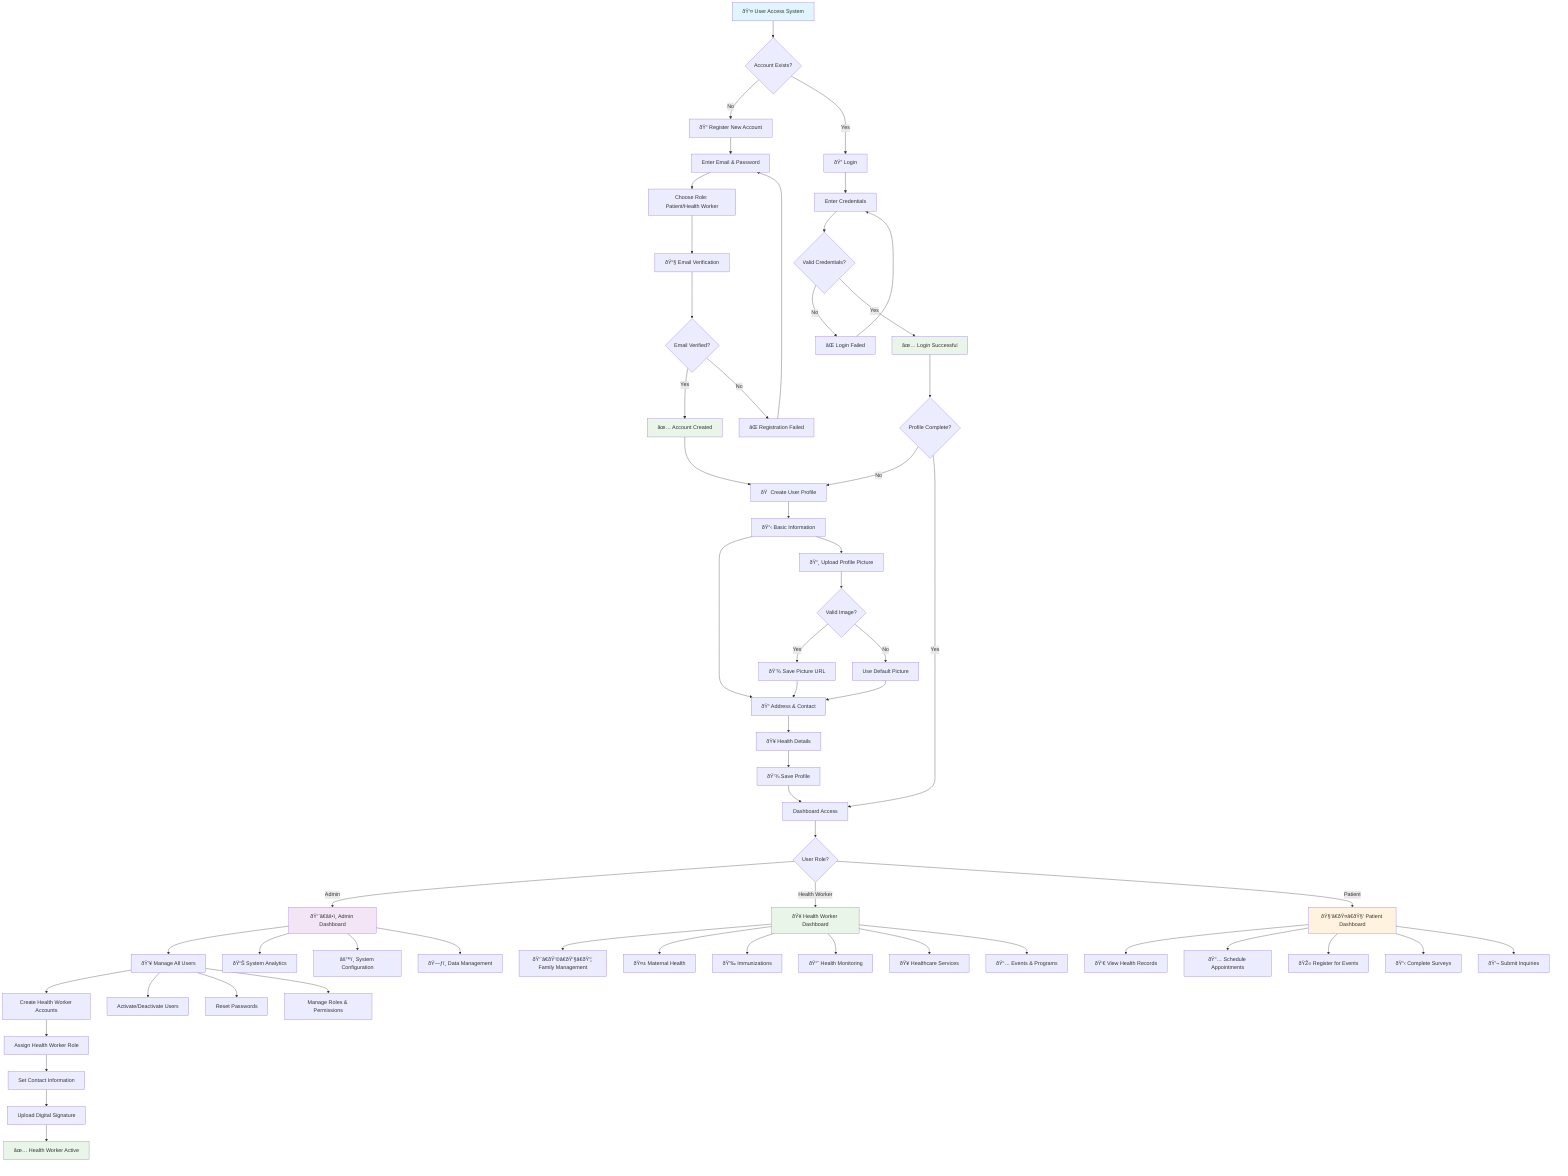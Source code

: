 ﻿flowchart TD
    %% ========================================
    %% USER AUTHENTICATION & ACCOUNT MANAGEMENT FLOW
    %% ========================================
    
    A[ðŸ‘¤ User Access System] --> B{Account Exists?}
    
    %% Registration Flow
    B -->|No| C[ðŸ“ Register New Account]
    C --> C1[Enter Email & Password]
    C1 --> C2[Choose Role: Patient/Health Worker]
    C2 --> C3[ðŸ“§ Email Verification]
    C3 --> C4{Email Verified?}
    C4 -->|Yes| C5[âœ… Account Created]
    C4 -->|No| C6[âŒ Registration Failed]
    C6 --> C1
    C5 --> D[ðŸ  Create User Profile]
    
    %% Login Flow
    B -->|Yes| E[ðŸ” Login]
    E --> E1[Enter Credentials]
    E1 --> E2{Valid Credentials?}
    E2 -->|No| E3[âŒ Login Failed]
    E3 --> E1
    E2 -->|Yes| E4[âœ… Login Successful]
    E4 --> F{Profile Complete?}
    
    %% Profile Setup
    D --> D1[ðŸ“‹ Basic Information]
    D1 --> D2[ðŸ“ Address & Contact]
    D2 --> D3[ðŸ¥ Health Details]
    D3 --> D4[ðŸ’¾ Save Profile]
    D4 --> G[Dashboard Access]
    
    F -->|No| D
    F -->|Yes| G
    
    %% Role-Based Dashboard Access
    G --> H{User Role?}
    H -->|Admin| I[ðŸ‘¨â€âš•ï¸ Admin Dashboard]
    H -->|Health Worker| J[ðŸ¥ Health Worker Dashboard]
    H -->|Patient| K[ðŸ§‘â€ðŸ¤â€ðŸ§‘ Patient Dashboard]
    
    %% Admin Capabilities
    I --> I1[ðŸ‘¥ Manage All Users]
    I --> I2[ðŸ“Š System Analytics]
    I --> I3[âš™ï¸ System Configuration]
    I --> I4[ðŸ—ƒï¸ Data Management]
    
    %% Health Worker Capabilities
    J --> J1[ðŸ‘¨â€ðŸ‘©â€ðŸ‘§â€ðŸ‘¦ Family Management]
    J --> J2[ðŸ¤± Maternal Health]
    J --> J3[ðŸ’‰ Immunizations]
    J --> J4[ðŸ“ˆ Health Monitoring]
    J --> J5[ðŸ¥ Healthcare Services]
    J --> J6[ðŸ“… Events & Programs]
    
    %% Patient Capabilities
    K --> K1[ðŸ‘€ View Health Records]
    K --> K2[ðŸ“… Schedule Appointments]
    K --> K3[ðŸŽ« Register for Events]
    K --> K4[ðŸ“‹ Complete Surveys]
    K --> K5[ðŸ’¬ Submit Inquiries]
    
    %% Account Management Features
    I1 --> AM1[Create Health Worker Accounts]
    I1 --> AM2[Activate/Deactivate Users]
    I1 --> AM3[Reset Passwords]
    I1 --> AM4[Manage Roles & Permissions]
    
    AM1 --> AM1A[Assign Health Worker Role]
    AM1A --> AM1B[Set Contact Information]
    AM1B --> AM1C[Upload Digital Signature]
    AM1C --> AM1D[âœ… Health Worker Active]
    
    %% Profile Picture Management
    D1 --> PP1[ðŸ“¸ Upload Profile Picture]
    PP1 --> PP2{Valid Image?}
    PP2 -->|Yes| PP3[ðŸ’¾ Save Picture URL]
    PP2 -->|No| PP4[Use Default Picture]
    PP3 --> D2
    PP4 --> D2
    
    style A fill:#e1f5fe
    style I fill:#f3e5f5
    style J fill:#e8f5e8
    style K fill:#fff3e0
    style C5 fill:#e8f5e8
    style E4 fill:#e8f5e8
    style AM1D fill:#e8f5e8